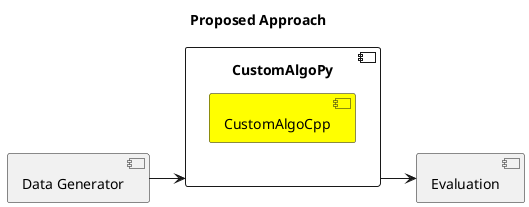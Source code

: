 @startuml
left to right direction

title "Proposed Approach"

[Data Generator] as datagen

component CustomAlgoPy {
[CustomAlgoCpp] as algo #yellow
}
[Evaluation] as eval

datagen --> CustomAlgoPy
CustomAlgoPy --> eval
@enduml